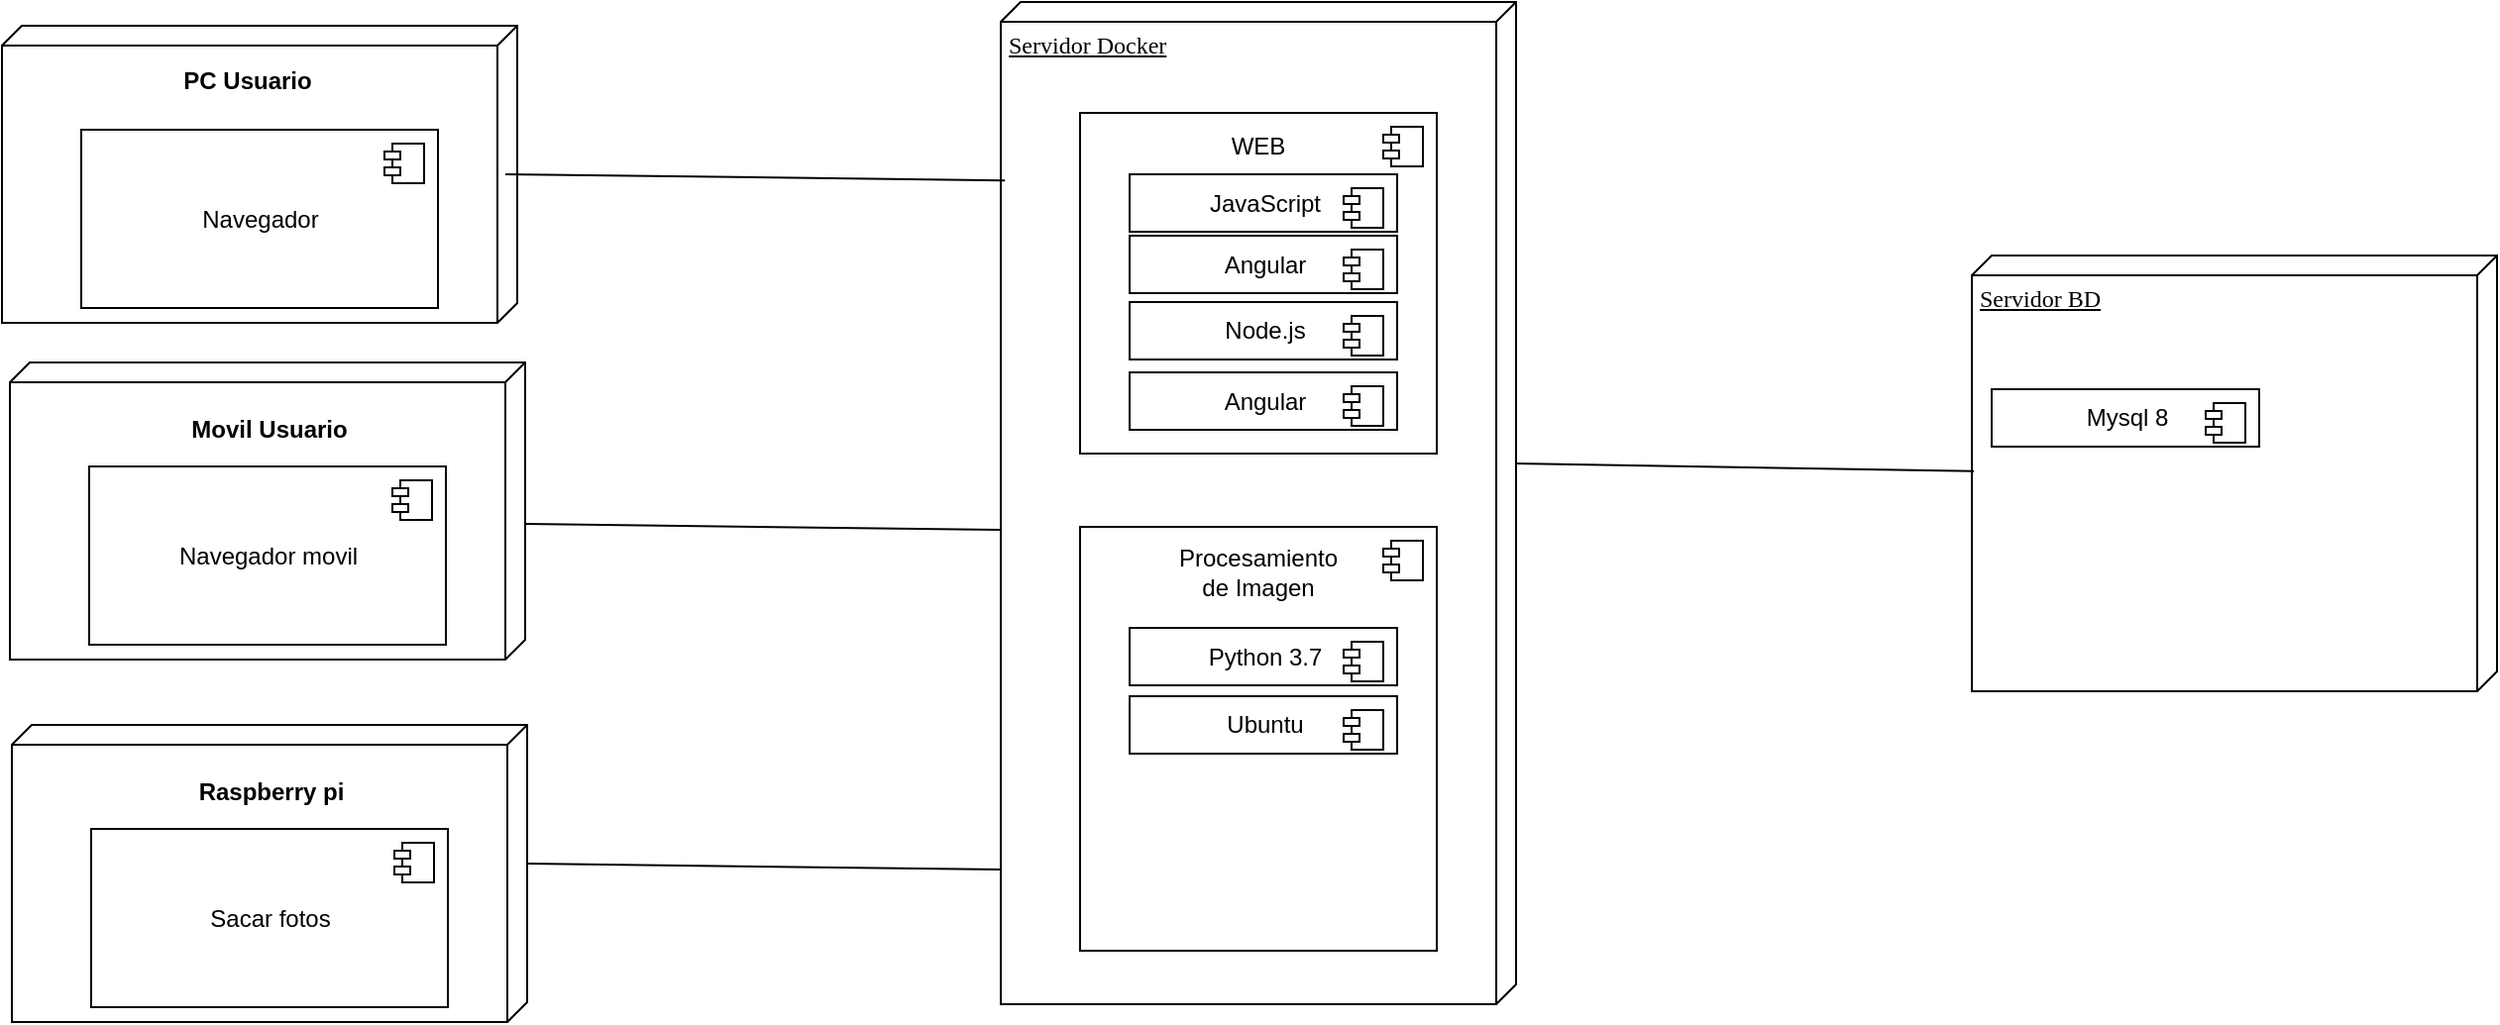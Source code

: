 <mxfile version="10.6.7" type="google"><diagram name="Page-1" id="5f0bae14-7c28-e335-631c-24af17079c00"><mxGraphModel dx="840" dy="522" grid="1" gridSize="10" guides="1" tooltips="1" connect="1" arrows="1" fold="1" page="1" pageScale="1" pageWidth="1700" pageHeight="1100" background="#ffffff" math="0" shadow="0"><root><mxCell id="0"/><mxCell id="1" parent="0"/><mxCell id="39150e848f15840c-1" value="" style="verticalAlign=top;align=left;spacingTop=8;spacingLeft=2;spacingRight=12;shape=cube;size=10;direction=south;fontStyle=4;html=1;rounded=0;shadow=0;comic=0;labelBackgroundColor=none;strokeColor=#000000;strokeWidth=1;fillColor=#ffffff;fontFamily=Verdana;fontSize=12;fontColor=#000000;" parent="1" vertex="1"><mxGeometry x="36" y="254" width="260" height="150" as="geometry"/></mxCell><mxCell id="39150e848f15840c-2" value="Servidor BD" style="verticalAlign=top;align=left;spacingTop=8;spacingLeft=2;spacingRight=12;shape=cube;size=10;direction=south;fontStyle=4;html=1;rounded=0;shadow=0;comic=0;labelBackgroundColor=none;strokeColor=#000000;strokeWidth=1;fillColor=#ffffff;fontFamily=Verdana;fontSize=12;fontColor=#000000;" parent="1" vertex="1"><mxGeometry x="1030" y="370" width="265" height="220" as="geometry"/></mxCell><mxCell id="39150e848f15840c-3" value="Servidor Docker" style="verticalAlign=top;align=left;spacingTop=8;spacingLeft=2;spacingRight=12;shape=cube;size=10;direction=south;fontStyle=4;html=1;rounded=0;shadow=0;comic=0;labelBackgroundColor=none;strokeColor=#000000;strokeWidth=1;fillColor=#ffffff;fontFamily=Verdana;fontSize=12;fontColor=#000000;" parent="1" vertex="1"><mxGeometry x="540" y="242" width="260" height="506" as="geometry"/></mxCell><mxCell id="ov_D5uP77o9NbNaCsxRw-1" value="Navegador" style="html=1;" parent="1" vertex="1"><mxGeometry x="76" y="306.5" width="180" height="90" as="geometry"/></mxCell><mxCell id="ov_D5uP77o9NbNaCsxRw-2" value="" style="shape=component;jettyWidth=8;jettyHeight=4;" parent="ov_D5uP77o9NbNaCsxRw-1" vertex="1"><mxGeometry x="1" width="20" height="20" relative="1" as="geometry"><mxPoint x="-27" y="7" as="offset"/></mxGeometry></mxCell><mxCell id="ov_D5uP77o9NbNaCsxRw-3" value="&lt;b&gt;PC Usuario&lt;/b&gt;" style="text;html=1;strokeColor=none;fillColor=none;align=center;verticalAlign=middle;whiteSpace=wrap;rounded=0;" parent="1" vertex="1"><mxGeometry x="125" y="271.5" width="70" height="20" as="geometry"/></mxCell><mxCell id="ov_D5uP77o9NbNaCsxRw-4" value="" style="verticalAlign=top;align=left;spacingTop=8;spacingLeft=2;spacingRight=12;shape=cube;size=10;direction=south;fontStyle=4;html=1;rounded=0;shadow=0;comic=0;labelBackgroundColor=none;strokeColor=#000000;strokeWidth=1;fillColor=#ffffff;fontFamily=Verdana;fontSize=12;fontColor=#000000;" parent="1" vertex="1"><mxGeometry x="40" y="424" width="260" height="150" as="geometry"/></mxCell><mxCell id="ov_D5uP77o9NbNaCsxRw-5" value="Navegador movil" style="html=1;" parent="1" vertex="1"><mxGeometry x="80" y="476.5" width="180" height="90" as="geometry"/></mxCell><mxCell id="ov_D5uP77o9NbNaCsxRw-6" value="" style="shape=component;jettyWidth=8;jettyHeight=4;" parent="ov_D5uP77o9NbNaCsxRw-5" vertex="1"><mxGeometry x="1" width="20" height="20" relative="1" as="geometry"><mxPoint x="-27" y="7" as="offset"/></mxGeometry></mxCell><mxCell id="ov_D5uP77o9NbNaCsxRw-7" value="&lt;b&gt;Movil Usuario&lt;/b&gt;" style="text;html=1;strokeColor=none;fillColor=none;align=center;verticalAlign=middle;whiteSpace=wrap;rounded=0;" parent="1" vertex="1"><mxGeometry x="96" y="442" width="150" height="32" as="geometry"/></mxCell><mxCell id="ov_D5uP77o9NbNaCsxRw-8" value="" style="html=1;" parent="1" vertex="1"><mxGeometry x="580" y="298" width="180" height="172" as="geometry"/></mxCell><mxCell id="ov_D5uP77o9NbNaCsxRw-9" value="" style="shape=component;jettyWidth=8;jettyHeight=4;" parent="ov_D5uP77o9NbNaCsxRw-8" vertex="1"><mxGeometry x="1" width="20" height="20" relative="1" as="geometry"><mxPoint x="-27" y="7" as="offset"/></mxGeometry></mxCell><mxCell id="ov_D5uP77o9NbNaCsxRw-13" value="WEB" style="text;html=1;strokeColor=none;fillColor=none;align=center;verticalAlign=middle;whiteSpace=wrap;rounded=0;" parent="ov_D5uP77o9NbNaCsxRw-8" vertex="1"><mxGeometry x="70" y="2.82" width="40" height="28.197" as="geometry"/></mxCell><mxCell id="ov_D5uP77o9NbNaCsxRw-17" value="JavaScript" style="html=1;" parent="ov_D5uP77o9NbNaCsxRw-8" vertex="1"><mxGeometry x="25" y="31" width="135" height="29" as="geometry"/></mxCell><mxCell id="ov_D5uP77o9NbNaCsxRw-18" value="" style="shape=component;jettyWidth=8;jettyHeight=4;" parent="ov_D5uP77o9NbNaCsxRw-17" vertex="1"><mxGeometry x="1" width="20" height="20" relative="1" as="geometry"><mxPoint x="-27" y="7" as="offset"/></mxGeometry></mxCell><mxCell id="ov_D5uP77o9NbNaCsxRw-28" value="Angular" style="html=1;" parent="ov_D5uP77o9NbNaCsxRw-8" vertex="1"><mxGeometry x="25" y="62" width="135" height="29" as="geometry"/></mxCell><mxCell id="ov_D5uP77o9NbNaCsxRw-29" value="" style="shape=component;jettyWidth=8;jettyHeight=4;" parent="ov_D5uP77o9NbNaCsxRw-28" vertex="1"><mxGeometry x="1" width="20" height="20" relative="1" as="geometry"><mxPoint x="-27" y="7" as="offset"/></mxGeometry></mxCell><mxCell id="ov_D5uP77o9NbNaCsxRw-32" value="Node.js" style="html=1;" parent="ov_D5uP77o9NbNaCsxRw-8" vertex="1"><mxGeometry x="25" y="95.5" width="135" height="29" as="geometry"/></mxCell><mxCell id="ov_D5uP77o9NbNaCsxRw-33" value="" style="shape=component;jettyWidth=8;jettyHeight=4;" parent="ov_D5uP77o9NbNaCsxRw-32" vertex="1"><mxGeometry x="1" width="20" height="20" relative="1" as="geometry"><mxPoint x="-27" y="7" as="offset"/></mxGeometry></mxCell><mxCell id="caXsCH_PxiUPswq6-BLU-1" value="Angular" style="html=1;" vertex="1" parent="ov_D5uP77o9NbNaCsxRw-8"><mxGeometry x="25" y="131" width="135" height="29" as="geometry"/></mxCell><mxCell id="caXsCH_PxiUPswq6-BLU-2" value="" style="shape=component;jettyWidth=8;jettyHeight=4;" vertex="1" parent="caXsCH_PxiUPswq6-BLU-1"><mxGeometry x="1" width="20" height="20" relative="1" as="geometry"><mxPoint x="-27" y="7" as="offset"/></mxGeometry></mxCell><mxCell id="ov_D5uP77o9NbNaCsxRw-14" value="" style="html=1;" parent="1" vertex="1"><mxGeometry x="580" y="507" width="180" height="214" as="geometry"/></mxCell><mxCell id="ov_D5uP77o9NbNaCsxRw-15" value="" style="shape=component;jettyWidth=8;jettyHeight=4;" parent="ov_D5uP77o9NbNaCsxRw-14" vertex="1"><mxGeometry x="1" width="20" height="20" relative="1" as="geometry"><mxPoint x="-27" y="7" as="offset"/></mxGeometry></mxCell><mxCell id="ov_D5uP77o9NbNaCsxRw-16" value="Procesamiento de Imagen" style="text;html=1;strokeColor=none;fillColor=none;align=center;verticalAlign=middle;whiteSpace=wrap;rounded=0;" parent="ov_D5uP77o9NbNaCsxRw-14" vertex="1"><mxGeometry x="70" y="5.508" width="40" height="35.082" as="geometry"/></mxCell><mxCell id="ov_D5uP77o9NbNaCsxRw-19" value="Python 3.7" style="html=1;" parent="ov_D5uP77o9NbNaCsxRw-14" vertex="1"><mxGeometry x="25" y="51" width="135" height="29" as="geometry"/></mxCell><mxCell id="ov_D5uP77o9NbNaCsxRw-20" value="" style="shape=component;jettyWidth=8;jettyHeight=4;" parent="ov_D5uP77o9NbNaCsxRw-19" vertex="1"><mxGeometry x="1" width="20" height="20" relative="1" as="geometry"><mxPoint x="-27" y="7" as="offset"/></mxGeometry></mxCell><mxCell id="ov_D5uP77o9NbNaCsxRw-21" value="Ubuntu" style="html=1;" parent="ov_D5uP77o9NbNaCsxRw-14" vertex="1"><mxGeometry x="25" y="85.5" width="135" height="29" as="geometry"/></mxCell><mxCell id="ov_D5uP77o9NbNaCsxRw-22" value="" style="shape=component;jettyWidth=8;jettyHeight=4;" parent="ov_D5uP77o9NbNaCsxRw-21" vertex="1"><mxGeometry x="1" width="20" height="20" relative="1" as="geometry"><mxPoint x="-27" y="7" as="offset"/></mxGeometry></mxCell><mxCell id="ov_D5uP77o9NbNaCsxRw-36" value="" style="verticalAlign=top;align=left;spacingTop=8;spacingLeft=2;spacingRight=12;shape=cube;size=10;direction=south;fontStyle=4;html=1;rounded=0;shadow=0;comic=0;labelBackgroundColor=none;strokeColor=#000000;strokeWidth=1;fillColor=#ffffff;fontFamily=Verdana;fontSize=12;fontColor=#000000;" parent="1" vertex="1"><mxGeometry x="41" y="607" width="260" height="150" as="geometry"/></mxCell><mxCell id="ov_D5uP77o9NbNaCsxRw-37" value="Sacar fotos" style="html=1;" parent="1" vertex="1"><mxGeometry x="81" y="659.5" width="180" height="90" as="geometry"/></mxCell><mxCell id="ov_D5uP77o9NbNaCsxRw-38" value="" style="shape=component;jettyWidth=8;jettyHeight=4;" parent="ov_D5uP77o9NbNaCsxRw-37" vertex="1"><mxGeometry x="1" width="20" height="20" relative="1" as="geometry"><mxPoint x="-27" y="7" as="offset"/></mxGeometry></mxCell><mxCell id="ov_D5uP77o9NbNaCsxRw-39" value="&lt;b&gt;Raspberry pi&lt;/b&gt;" style="text;html=1;strokeColor=none;fillColor=none;align=center;verticalAlign=middle;whiteSpace=wrap;rounded=0;" parent="1" vertex="1"><mxGeometry x="97" y="625" width="150" height="32" as="geometry"/></mxCell><mxCell id="YnT2g76Jmx85miEsl2qa-1" value="Mysql 8" style="text;html=1;strokeColor=none;fillColor=none;align=center;verticalAlign=middle;whiteSpace=wrap;rounded=0;" parent="1" vertex="1"><mxGeometry x="1070" y="442" width="50" height="20" as="geometry"/></mxCell><mxCell id="YnT2g76Jmx85miEsl2qa-2" value="Mysql 8" style="html=1;" parent="1" vertex="1"><mxGeometry x="1040" y="437.5" width="135" height="29" as="geometry"/></mxCell><mxCell id="YnT2g76Jmx85miEsl2qa-3" value="" style="shape=component;jettyWidth=8;jettyHeight=4;" parent="YnT2g76Jmx85miEsl2qa-2" vertex="1"><mxGeometry x="1" width="20" height="20" relative="1" as="geometry"><mxPoint x="-27" y="7" as="offset"/></mxGeometry></mxCell><mxCell id="YnT2g76Jmx85miEsl2qa-4" value="" style="endArrow=none;html=1;exitX=0;exitY=0;exitDx=70;exitDy=0;exitPerimeter=0;" parent="1" source="ov_D5uP77o9NbNaCsxRw-36" edge="1"><mxGeometry width="50" height="50" relative="1" as="geometry"><mxPoint x="40" y="940" as="sourcePoint"/><mxPoint x="540" y="680" as="targetPoint"/></mxGeometry></mxCell><mxCell id="YnT2g76Jmx85miEsl2qa-5" value="" style="endArrow=none;html=1;exitX=0;exitY=0;exitDx=70;exitDy=0;exitPerimeter=0;" parent="1" edge="1"><mxGeometry width="50" height="50" relative="1" as="geometry"><mxPoint x="300.5" y="505.5" as="sourcePoint"/><mxPoint x="539.5" y="508.5" as="targetPoint"/></mxGeometry></mxCell><mxCell id="YnT2g76Jmx85miEsl2qa-6" value="" style="endArrow=none;html=1;exitX=0;exitY=0;exitDx=70;exitDy=0;exitPerimeter=0;entryX=0.178;entryY=0.992;entryDx=0;entryDy=0;entryPerimeter=0;" parent="1" target="39150e848f15840c-3" edge="1"><mxGeometry width="50" height="50" relative="1" as="geometry"><mxPoint x="290" y="329" as="sourcePoint"/><mxPoint x="529" y="332" as="targetPoint"/></mxGeometry></mxCell><mxCell id="YnT2g76Jmx85miEsl2qa-7" value="" style="endArrow=none;html=1;exitX=0;exitY=0;exitDx=70;exitDy=0;exitPerimeter=0;entryX=0.495;entryY=0.996;entryDx=0;entryDy=0;entryPerimeter=0;" parent="1" target="39150e848f15840c-2" edge="1"><mxGeometry width="50" height="50" relative="1" as="geometry"><mxPoint x="800" y="475" as="sourcePoint"/><mxPoint x="1020" y="478" as="targetPoint"/></mxGeometry></mxCell></root></mxGraphModel></diagram></mxfile>
